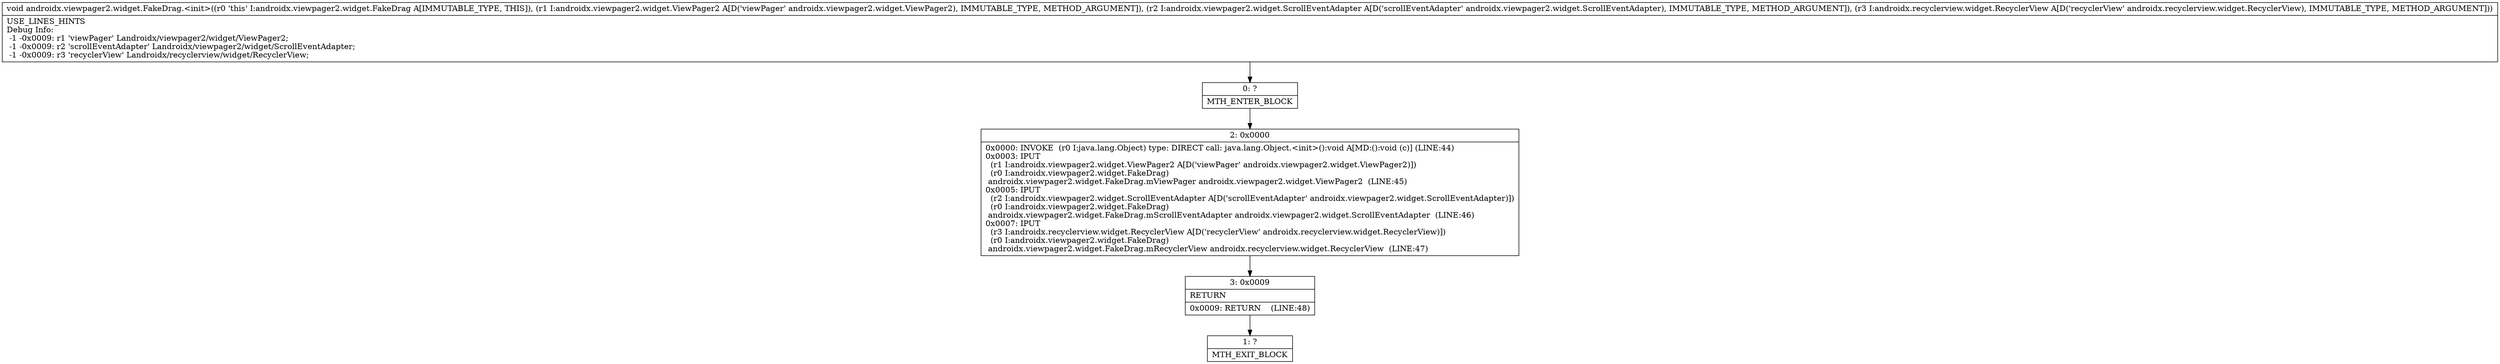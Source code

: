 digraph "CFG forandroidx.viewpager2.widget.FakeDrag.\<init\>(Landroidx\/viewpager2\/widget\/ViewPager2;Landroidx\/viewpager2\/widget\/ScrollEventAdapter;Landroidx\/recyclerview\/widget\/RecyclerView;)V" {
Node_0 [shape=record,label="{0\:\ ?|MTH_ENTER_BLOCK\l}"];
Node_2 [shape=record,label="{2\:\ 0x0000|0x0000: INVOKE  (r0 I:java.lang.Object) type: DIRECT call: java.lang.Object.\<init\>():void A[MD:():void (c)] (LINE:44)\l0x0003: IPUT  \l  (r1 I:androidx.viewpager2.widget.ViewPager2 A[D('viewPager' androidx.viewpager2.widget.ViewPager2)])\l  (r0 I:androidx.viewpager2.widget.FakeDrag)\l androidx.viewpager2.widget.FakeDrag.mViewPager androidx.viewpager2.widget.ViewPager2  (LINE:45)\l0x0005: IPUT  \l  (r2 I:androidx.viewpager2.widget.ScrollEventAdapter A[D('scrollEventAdapter' androidx.viewpager2.widget.ScrollEventAdapter)])\l  (r0 I:androidx.viewpager2.widget.FakeDrag)\l androidx.viewpager2.widget.FakeDrag.mScrollEventAdapter androidx.viewpager2.widget.ScrollEventAdapter  (LINE:46)\l0x0007: IPUT  \l  (r3 I:androidx.recyclerview.widget.RecyclerView A[D('recyclerView' androidx.recyclerview.widget.RecyclerView)])\l  (r0 I:androidx.viewpager2.widget.FakeDrag)\l androidx.viewpager2.widget.FakeDrag.mRecyclerView androidx.recyclerview.widget.RecyclerView  (LINE:47)\l}"];
Node_3 [shape=record,label="{3\:\ 0x0009|RETURN\l|0x0009: RETURN    (LINE:48)\l}"];
Node_1 [shape=record,label="{1\:\ ?|MTH_EXIT_BLOCK\l}"];
MethodNode[shape=record,label="{void androidx.viewpager2.widget.FakeDrag.\<init\>((r0 'this' I:androidx.viewpager2.widget.FakeDrag A[IMMUTABLE_TYPE, THIS]), (r1 I:androidx.viewpager2.widget.ViewPager2 A[D('viewPager' androidx.viewpager2.widget.ViewPager2), IMMUTABLE_TYPE, METHOD_ARGUMENT]), (r2 I:androidx.viewpager2.widget.ScrollEventAdapter A[D('scrollEventAdapter' androidx.viewpager2.widget.ScrollEventAdapter), IMMUTABLE_TYPE, METHOD_ARGUMENT]), (r3 I:androidx.recyclerview.widget.RecyclerView A[D('recyclerView' androidx.recyclerview.widget.RecyclerView), IMMUTABLE_TYPE, METHOD_ARGUMENT]))  | USE_LINES_HINTS\lDebug Info:\l  \-1 \-0x0009: r1 'viewPager' Landroidx\/viewpager2\/widget\/ViewPager2;\l  \-1 \-0x0009: r2 'scrollEventAdapter' Landroidx\/viewpager2\/widget\/ScrollEventAdapter;\l  \-1 \-0x0009: r3 'recyclerView' Landroidx\/recyclerview\/widget\/RecyclerView;\l}"];
MethodNode -> Node_0;Node_0 -> Node_2;
Node_2 -> Node_3;
Node_3 -> Node_1;
}

